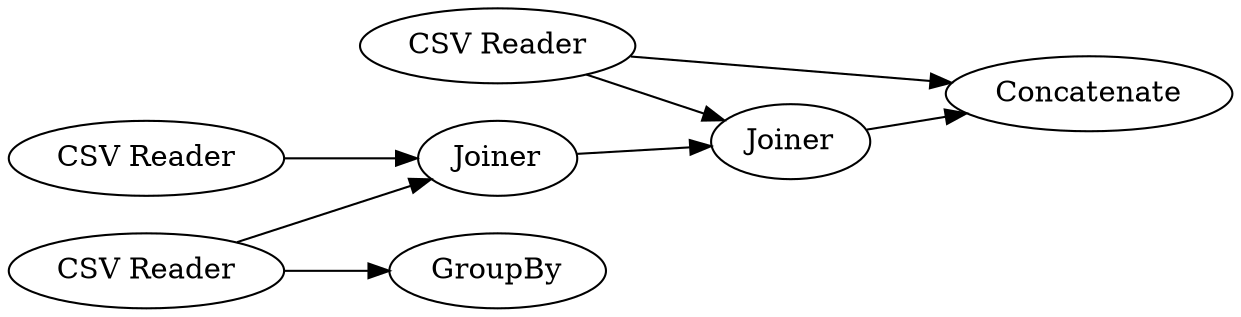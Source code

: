 digraph {
	"6932572187793799502_6" [label="CSV Reader"]
	"6932572187793799502_7" [label=Concatenate]
	"6932572187793799502_1" [label="CSV Reader"]
	"6932572187793799502_4" [label=Joiner]
	"6932572187793799502_5" [label=Joiner]
	"6932572187793799502_2" [label=GroupBy]
	"6932572187793799502_3" [label="CSV Reader"]
	"6932572187793799502_6" -> "6932572187793799502_7"
	"6932572187793799502_5" -> "6932572187793799502_7"
	"6932572187793799502_1" -> "6932572187793799502_2"
	"6932572187793799502_1" -> "6932572187793799502_4"
	"6932572187793799502_4" -> "6932572187793799502_5"
	"6932572187793799502_6" -> "6932572187793799502_5"
	"6932572187793799502_3" -> "6932572187793799502_4"
	rankdir=LR
}
